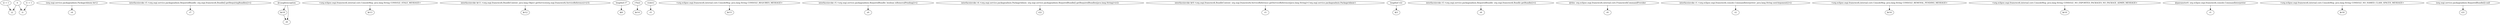 digraph g {
0[label="i2 + 1"]
1[label="i2"]
0->1[label=""]
2[label="(org.osgi.service.packageadmin.PackageAdmin) $r12"]
3[label="r4"]
2->3[label=""]
4[label="interfaceinvoke r5.<org.osgi.service.packageadmin.RequiredBundle: org.osgi.framework.Bundle[] getRequiringBundles()>()"]
5[label="r7"]
4->5[label=""]
6[label="$r19"]
7[label="r8"]
6->7[label=""]
8[label="<org.eclipse.osgi.framework.internal.core.ConsoleMsg: java.lang.String CONSOLE_STALE_MESSAGE>"]
9[label="$r13"]
8->9[label=""]
10[label="interfaceinvoke $r11.<org.osgi.framework.BundleContext: java.lang.Object getService(org.osgi.framework.ServiceReference)>(r3)"]
11[label="$r12"]
10->11[label=""]
12[label="lengthof r7"]
13[label="$i0"]
12->13[label=""]
14[label="0"]
15[label="i1"]
14->15[label=""]
16[label="r7[i2]"]
17[label="$r14"]
16->17[label=""]
18[label="r22[i1]"]
19[label="r5"]
18->19[label=""]
20[label="<org.eclipse.osgi.framework.internal.core.ConsoleMsg: java.lang.String CONSOLE_REQUIRES_MESSAGE>"]
21[label="$r15"]
20->21[label=""]
22[label="interfaceinvoke r5.<org.osgi.service.packageadmin.RequiredBundle: boolean isRemovalPending()>()"]
23[label="z0"]
22->23[label=""]
24[label="@caughtexception"]
24->6[label=""]
25[label="interfaceinvoke r4.<org.osgi.service.packageadmin.PackageAdmin: org.osgi.service.packageadmin.RequiredBundle[] getRequiredBundles(java.lang.String)>(r2)"]
26[label="r22"]
25->26[label=""]
27[label="interfaceinvoke $r9.<org.osgi.framework.BundleContext: org.osgi.framework.ServiceReference getServiceReference(java.lang.String)>('org.osgi.service.packageadmin.PackageAdmin')"]
28[label="r3"]
27->28[label=""]
14->1[label=""]
29[label="lengthof r22"]
30[label="$i3"]
29->30[label=""]
24->7[label=""]
31[label="interfaceinvoke r5.<org.osgi.service.packageadmin.RequiredBundle: org.osgi.framework.Bundle getBundle()>()"]
32[label="r6"]
31->32[label=""]
33[label="@this: org.eclipse.osgi.framework.internal.core.FrameworkCommandProvider"]
34[label="r0"]
33->34[label=""]
35[label="interfaceinvoke r1.<org.eclipse.osgi.framework.console.CommandInterpreter: java.lang.String nextArgument()>()"]
36[label="r2"]
35->36[label=""]
37[label="<org.eclipse.osgi.framework.internal.core.ConsoleMsg: java.lang.String CONSOLE_REMOVAL_PENDING_MESSAGE>"]
38[label="$r16"]
37->38[label=""]
39[label="i1 + 1"]
39->15[label=""]
40[label="<org.eclipse.osgi.framework.internal.core.ConsoleMsg: java.lang.String CONSOLE_NO_EXPORTED_PACKAGES_NO_PACKAGE_ADMIN_MESSAGE>"]
41[label="$r10"]
40->41[label=""]
42[label="@parameter0: org.eclipse.osgi.framework.console.CommandInterpreter"]
43[label="r1"]
42->43[label=""]
44[label="<org.eclipse.osgi.framework.internal.core.ConsoleMsg: java.lang.String CONSOLE_NO_NAMED_CLASS_SPACES_MESSAGE>"]
45[label="$r18"]
44->45[label=""]
46[label="(org.osgi.service.packageadmin.RequiredBundle[]) null"]
47[label="r21"]
46->47[label=""]
}
